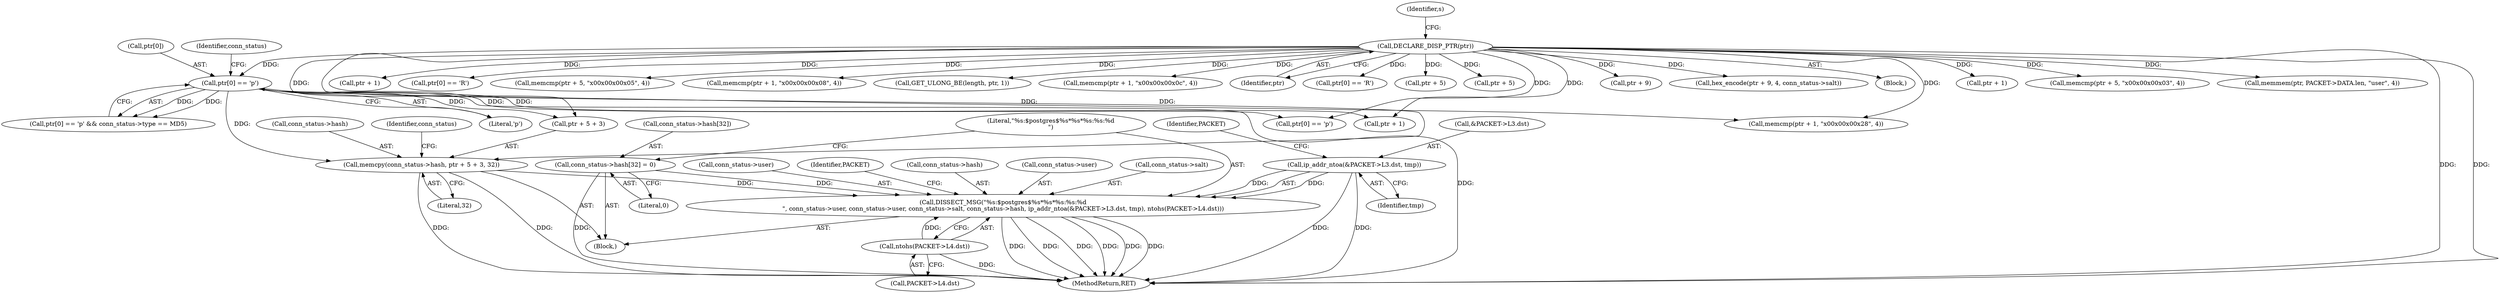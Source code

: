 digraph "0_ettercap_e3abe7d7585ecc420a7cab73313216613aadad5a@pointer" {
"1000341" [label="(Call,DISSECT_MSG(\"%s:$postgres$%s*%s*%s:%s:%d\n\", conn_status->user, conn_status->user, conn_status->salt, conn_status->hash, ip_addr_ntoa(&PACKET->L3.dst, tmp), ntohs(PACKET->L4.dst)))"];
"1000324" [label="(Call,memcpy(conn_status->hash, ptr + 5 + 3, 32))"];
"1000286" [label="(Call,ptr[0] == 'p')"];
"1000114" [label="(Call,DECLARE_DISP_PTR(ptr))"];
"1000334" [label="(Call,conn_status->hash[32] = 0)"];
"1000355" [label="(Call,ip_addr_ntoa(&PACKET->L3.dst, tmp))"];
"1000363" [label="(Call,ntohs(PACKET->L4.dst))"];
"1000493" [label="(Call,ptr + 1)"];
"1000114" [label="(Call,DECLARE_DISP_PTR(ptr))"];
"1000535" [label="(Call,ptr[0] == 'R')"];
"1000366" [label="(Identifier,PACKET)"];
"1000285" [label="(Call,ptr[0] == 'p' && conn_status->type == MD5)"];
"1000499" [label="(Call,memcmp(ptr + 5, \"\x00\x00\x00\x05\", 4))"];
"1000542" [label="(Call,memcmp(ptr + 1, \"\x00\x00\x00\x08\", 4))"];
"1000324" [label="(Call,memcpy(conn_status->hash, ptr + 5 + 3, 32))"];
"1000118" [label="(Identifier,s)"];
"1000343" [label="(Call,conn_status->user)"];
"1000342" [label="(Literal,\"%s:$postgres$%s*%s*%s:%s:%d\n\")"];
"1000296" [label="(Block,)"];
"1000286" [label="(Call,ptr[0] == 'p')"];
"1000390" [label="(Call,GET_ULONG_BE(length, ptr, 1))"];
"1000492" [label="(Call,memcmp(ptr + 1, \"\x00\x00\x00\x0c\", 4))"];
"1000115" [label="(Identifier,ptr)"];
"1000333" [label="(Literal,32)"];
"1000337" [label="(Identifier,conn_status)"];
"1000335" [label="(Call,conn_status->hash[32])"];
"1000485" [label="(Call,ptr[0] == 'R')"];
"1000550" [label="(Call,ptr + 5)"];
"1000341" [label="(Call,DISSECT_MSG(\"%s:$postgres$%s*%s*%s:%s:%d\n\", conn_status->user, conn_status->user, conn_status->salt, conn_status->hash, ip_addr_ntoa(&PACKET->L3.dst, tmp), ntohs(PACKET->L4.dst)))"];
"1000500" [label="(Call,ptr + 5)"];
"1000364" [label="(Call,PACKET->L4.dst)"];
"1000328" [label="(Call,ptr + 5 + 3)"];
"1000363" [label="(Call,ntohs(PACKET->L4.dst))"];
"1000376" [label="(Call,ptr[0] == 'p')"];
"1000370" [label="(Identifier,PACKET)"];
"1000301" [label="(Call,ptr + 1)"];
"1000290" [label="(Literal,'p')"];
"1000356" [label="(Call,&PACKET->L3.dst)"];
"1000352" [label="(Call,conn_status->hash)"];
"1000519" [label="(Call,ptr + 9)"];
"1000346" [label="(Call,conn_status->user)"];
"1000518" [label="(Call,hex_encode(ptr + 9, 4, conn_status->salt))"];
"1000362" [label="(Identifier,tmp)"];
"1000349" [label="(Call,conn_status->salt)"];
"1000113" [label="(Block,)"];
"1000300" [label="(Call,memcmp(ptr + 1, \"\x00\x00\x00\x28\", 4))"];
"1000287" [label="(Call,ptr[0])"];
"1000293" [label="(Identifier,conn_status)"];
"1000340" [label="(Literal,0)"];
"1000543" [label="(Call,ptr + 1)"];
"1000325" [label="(Call,conn_status->hash)"];
"1000572" [label="(MethodReturn,RET)"];
"1000355" [label="(Call,ip_addr_ntoa(&PACKET->L3.dst, tmp))"];
"1000334" [label="(Call,conn_status->hash[32] = 0)"];
"1000549" [label="(Call,memcmp(ptr + 5, \"\x00\x00\x00\x03\", 4))"];
"1000169" [label="(Call,memmem(ptr, PACKET->DATA.len, \"user\", 4))"];
"1000341" -> "1000296"  [label="AST: "];
"1000341" -> "1000363"  [label="CFG: "];
"1000342" -> "1000341"  [label="AST: "];
"1000343" -> "1000341"  [label="AST: "];
"1000346" -> "1000341"  [label="AST: "];
"1000349" -> "1000341"  [label="AST: "];
"1000352" -> "1000341"  [label="AST: "];
"1000355" -> "1000341"  [label="AST: "];
"1000363" -> "1000341"  [label="AST: "];
"1000370" -> "1000341"  [label="CFG: "];
"1000341" -> "1000572"  [label="DDG: "];
"1000341" -> "1000572"  [label="DDG: "];
"1000341" -> "1000572"  [label="DDG: "];
"1000341" -> "1000572"  [label="DDG: "];
"1000341" -> "1000572"  [label="DDG: "];
"1000341" -> "1000572"  [label="DDG: "];
"1000324" -> "1000341"  [label="DDG: "];
"1000334" -> "1000341"  [label="DDG: "];
"1000355" -> "1000341"  [label="DDG: "];
"1000355" -> "1000341"  [label="DDG: "];
"1000363" -> "1000341"  [label="DDG: "];
"1000324" -> "1000296"  [label="AST: "];
"1000324" -> "1000333"  [label="CFG: "];
"1000325" -> "1000324"  [label="AST: "];
"1000328" -> "1000324"  [label="AST: "];
"1000333" -> "1000324"  [label="AST: "];
"1000337" -> "1000324"  [label="CFG: "];
"1000324" -> "1000572"  [label="DDG: "];
"1000324" -> "1000572"  [label="DDG: "];
"1000286" -> "1000324"  [label="DDG: "];
"1000114" -> "1000324"  [label="DDG: "];
"1000286" -> "1000285"  [label="AST: "];
"1000286" -> "1000290"  [label="CFG: "];
"1000287" -> "1000286"  [label="AST: "];
"1000290" -> "1000286"  [label="AST: "];
"1000293" -> "1000286"  [label="CFG: "];
"1000285" -> "1000286"  [label="CFG: "];
"1000286" -> "1000572"  [label="DDG: "];
"1000286" -> "1000285"  [label="DDG: "];
"1000286" -> "1000285"  [label="DDG: "];
"1000114" -> "1000286"  [label="DDG: "];
"1000286" -> "1000300"  [label="DDG: "];
"1000286" -> "1000301"  [label="DDG: "];
"1000286" -> "1000328"  [label="DDG: "];
"1000286" -> "1000376"  [label="DDG: "];
"1000114" -> "1000113"  [label="AST: "];
"1000114" -> "1000115"  [label="CFG: "];
"1000115" -> "1000114"  [label="AST: "];
"1000118" -> "1000114"  [label="CFG: "];
"1000114" -> "1000572"  [label="DDG: "];
"1000114" -> "1000572"  [label="DDG: "];
"1000114" -> "1000169"  [label="DDG: "];
"1000114" -> "1000300"  [label="DDG: "];
"1000114" -> "1000301"  [label="DDG: "];
"1000114" -> "1000328"  [label="DDG: "];
"1000114" -> "1000376"  [label="DDG: "];
"1000114" -> "1000390"  [label="DDG: "];
"1000114" -> "1000485"  [label="DDG: "];
"1000114" -> "1000492"  [label="DDG: "];
"1000114" -> "1000493"  [label="DDG: "];
"1000114" -> "1000499"  [label="DDG: "];
"1000114" -> "1000500"  [label="DDG: "];
"1000114" -> "1000518"  [label="DDG: "];
"1000114" -> "1000519"  [label="DDG: "];
"1000114" -> "1000535"  [label="DDG: "];
"1000114" -> "1000542"  [label="DDG: "];
"1000114" -> "1000543"  [label="DDG: "];
"1000114" -> "1000549"  [label="DDG: "];
"1000114" -> "1000550"  [label="DDG: "];
"1000334" -> "1000296"  [label="AST: "];
"1000334" -> "1000340"  [label="CFG: "];
"1000335" -> "1000334"  [label="AST: "];
"1000340" -> "1000334"  [label="AST: "];
"1000342" -> "1000334"  [label="CFG: "];
"1000334" -> "1000572"  [label="DDG: "];
"1000355" -> "1000362"  [label="CFG: "];
"1000356" -> "1000355"  [label="AST: "];
"1000362" -> "1000355"  [label="AST: "];
"1000366" -> "1000355"  [label="CFG: "];
"1000355" -> "1000572"  [label="DDG: "];
"1000355" -> "1000572"  [label="DDG: "];
"1000363" -> "1000364"  [label="CFG: "];
"1000364" -> "1000363"  [label="AST: "];
"1000363" -> "1000572"  [label="DDG: "];
}
